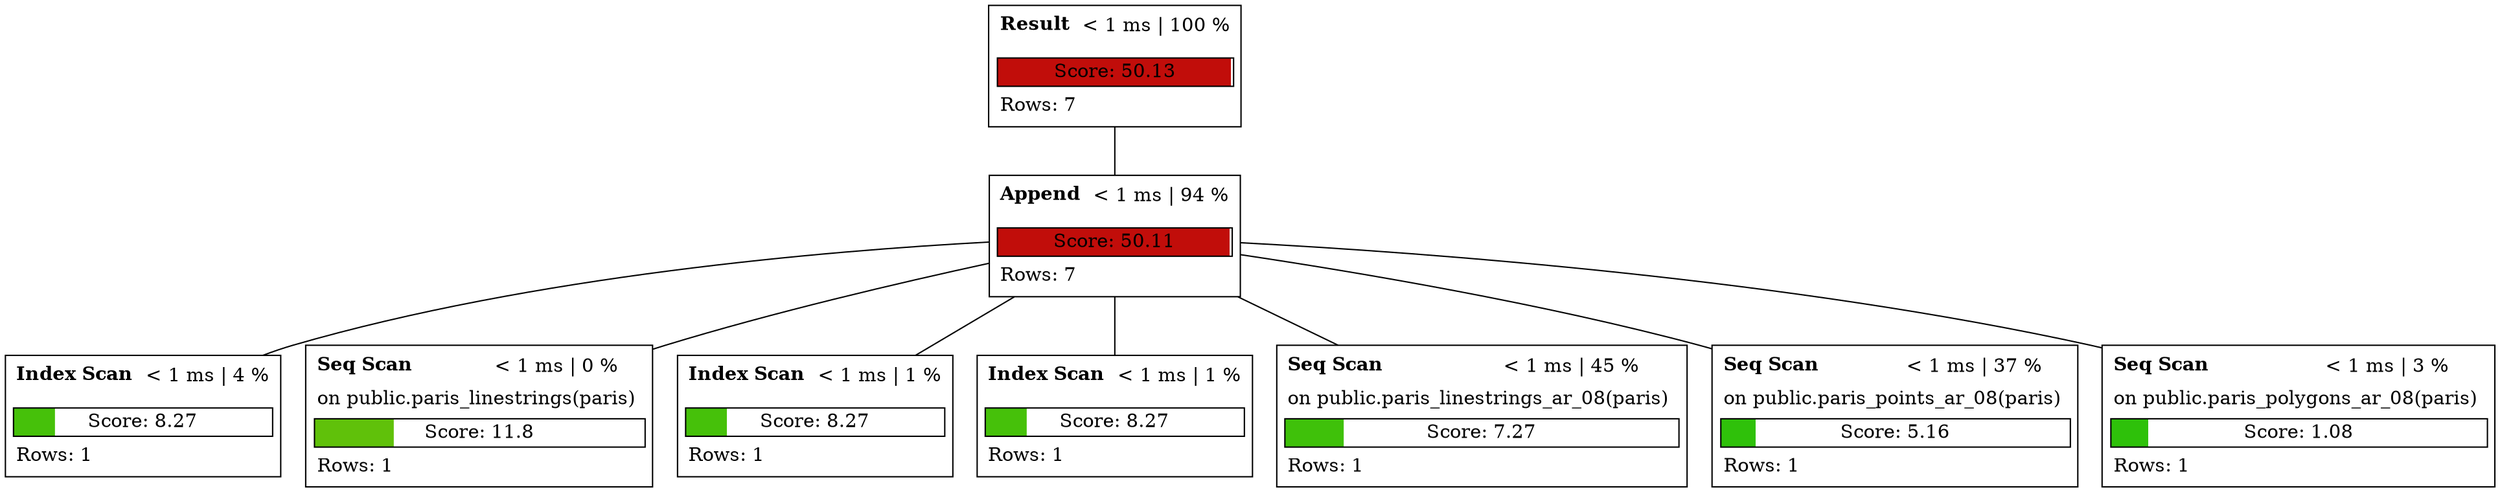 
graph "" {
    node[shape=plain,style=rounded];

    
node0[
    label=<
    <table cellborder="0" cellspacing="5">
        <tr><td align="left"><b>Result</b></td><td>&lt; 1 ms | 100 %</td></tr>
        <tr><td colspan="2" align="left"></td></tr>
        <tr><td colspan="2" border="1" bgcolor="#c10d0a;0.99:white">Score: 50.13</td></tr>
        <tr><td colspan="2" align="left">Rows: 7</td></tr>
    </table>
>
];


node1[
    label=<
    <table cellborder="0" cellspacing="5">
        <tr><td align="left"><b>Append</b></td><td>&lt; 1 ms | 94 %</td></tr>
        <tr><td colspan="2" align="left"></td></tr>
        <tr><td colspan="2" border="1" bgcolor="#c10d0a;0.99:white">Score: 50.11</td></tr>
        <tr><td colspan="2" align="left">Rows: 7</td></tr>
    </table>
>
];


node2[
    label=<
    <table cellborder="0" cellspacing="5">
        <tr><td align="left"><b>Index Scan</b></td><td>&lt; 1 ms | 4 %</td></tr>
        <tr><td colspan="2" align="left"></td></tr>
        <tr><td colspan="2" border="1" bgcolor="#46c10a;0.16:white">Score: 8.27</td></tr>
        <tr><td colspan="2" align="left">Rows: 1</td></tr>
    </table>
>
];

node1 -- node2

node3[
    label=<
    <table cellborder="0" cellspacing="5">
        <tr><td align="left"><b>Seq Scan</b></td><td>&lt; 1 ms | 0 %</td></tr>
        <tr><td colspan="2" align="left">on public.paris_linestrings(paris)</td></tr>
        <tr><td colspan="2" border="1" bgcolor="#60c10a;0.24:white">Score: 11.8</td></tr>
        <tr><td colspan="2" align="left">Rows: 1</td></tr>
    </table>
>
];

node1 -- node3

node4[
    label=<
    <table cellborder="0" cellspacing="5">
        <tr><td align="left"><b>Index Scan</b></td><td>&lt; 1 ms | 1 %</td></tr>
        <tr><td colspan="2" align="left"></td></tr>
        <tr><td colspan="2" border="1" bgcolor="#46c10a;0.16:white">Score: 8.27</td></tr>
        <tr><td colspan="2" align="left">Rows: 1</td></tr>
    </table>
>
];

node1 -- node4

node5[
    label=<
    <table cellborder="0" cellspacing="5">
        <tr><td align="left"><b>Index Scan</b></td><td>&lt; 1 ms | 1 %</td></tr>
        <tr><td colspan="2" align="left"></td></tr>
        <tr><td colspan="2" border="1" bgcolor="#46c10a;0.16:white">Score: 8.27</td></tr>
        <tr><td colspan="2" align="left">Rows: 1</td></tr>
    </table>
>
];

node1 -- node5

node6[
    label=<
    <table cellborder="0" cellspacing="5">
        <tr><td align="left"><b>Seq Scan</b></td><td>&lt; 1 ms | 45 %</td></tr>
        <tr><td colspan="2" align="left">on public.paris_linestrings_ar_08(paris)</td></tr>
        <tr><td colspan="2" border="1" bgcolor="#3fc10a;0.15:white">Score: 7.27</td></tr>
        <tr><td colspan="2" align="left">Rows: 1</td></tr>
    </table>
>
];

node1 -- node6

node7[
    label=<
    <table cellborder="0" cellspacing="5">
        <tr><td align="left"><b>Seq Scan</b></td><td>&lt; 1 ms | 37 %</td></tr>
        <tr><td colspan="2" align="left">on public.paris_points_ar_08(paris)</td></tr>
        <tr><td colspan="2" border="1" bgcolor="#2fc10a;0.10:white">Score: 5.16</td></tr>
        <tr><td colspan="2" align="left">Rows: 1</td></tr>
    </table>
>
];

node1 -- node7

node8[
    label=<
    <table cellborder="0" cellspacing="5">
        <tr><td align="left"><b>Seq Scan</b></td><td>&lt; 1 ms | 3 %</td></tr>
        <tr><td colspan="2" align="left">on public.paris_polygons_ar_08(paris)</td></tr>
        <tr><td colspan="2" border="1" bgcolor="#2ec10a;0.10:white">Score: 1.08</td></tr>
        <tr><td colspan="2" align="left">Rows: 1</td></tr>
    </table>
>
];

node1 -- node8
node0 -- node1

}

